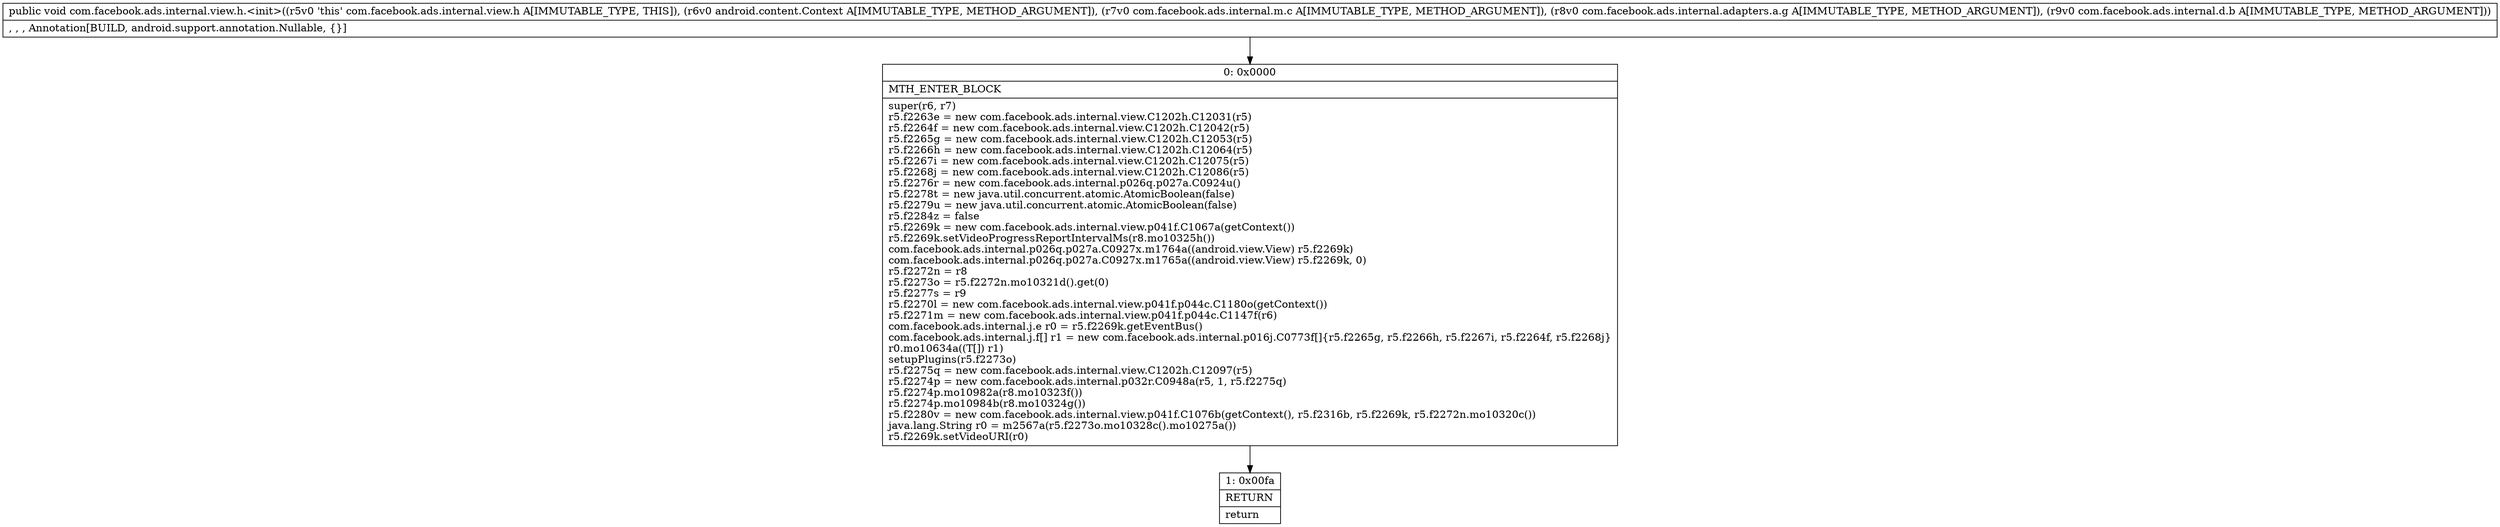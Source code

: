 digraph "CFG forcom.facebook.ads.internal.view.h.\<init\>(Landroid\/content\/Context;Lcom\/facebook\/ads\/internal\/m\/c;Lcom\/facebook\/ads\/internal\/adapters\/a\/g;Lcom\/facebook\/ads\/internal\/d\/b;)V" {
Node_0 [shape=record,label="{0\:\ 0x0000|MTH_ENTER_BLOCK\l|super(r6, r7)\lr5.f2263e = new com.facebook.ads.internal.view.C1202h.C12031(r5)\lr5.f2264f = new com.facebook.ads.internal.view.C1202h.C12042(r5)\lr5.f2265g = new com.facebook.ads.internal.view.C1202h.C12053(r5)\lr5.f2266h = new com.facebook.ads.internal.view.C1202h.C12064(r5)\lr5.f2267i = new com.facebook.ads.internal.view.C1202h.C12075(r5)\lr5.f2268j = new com.facebook.ads.internal.view.C1202h.C12086(r5)\lr5.f2276r = new com.facebook.ads.internal.p026q.p027a.C0924u()\lr5.f2278t = new java.util.concurrent.atomic.AtomicBoolean(false)\lr5.f2279u = new java.util.concurrent.atomic.AtomicBoolean(false)\lr5.f2284z = false\lr5.f2269k = new com.facebook.ads.internal.view.p041f.C1067a(getContext())\lr5.f2269k.setVideoProgressReportIntervalMs(r8.mo10325h())\lcom.facebook.ads.internal.p026q.p027a.C0927x.m1764a((android.view.View) r5.f2269k)\lcom.facebook.ads.internal.p026q.p027a.C0927x.m1765a((android.view.View) r5.f2269k, 0)\lr5.f2272n = r8\lr5.f2273o = r5.f2272n.mo10321d().get(0)\lr5.f2277s = r9\lr5.f2270l = new com.facebook.ads.internal.view.p041f.p044c.C1180o(getContext())\lr5.f2271m = new com.facebook.ads.internal.view.p041f.p044c.C1147f(r6)\lcom.facebook.ads.internal.j.e r0 = r5.f2269k.getEventBus()\lcom.facebook.ads.internal.j.f[] r1 = new com.facebook.ads.internal.p016j.C0773f[]\{r5.f2265g, r5.f2266h, r5.f2267i, r5.f2264f, r5.f2268j\}\lr0.mo10634a((T[]) r1)\lsetupPlugins(r5.f2273o)\lr5.f2275q = new com.facebook.ads.internal.view.C1202h.C12097(r5)\lr5.f2274p = new com.facebook.ads.internal.p032r.C0948a(r5, 1, r5.f2275q)\lr5.f2274p.mo10982a(r8.mo10323f())\lr5.f2274p.mo10984b(r8.mo10324g())\lr5.f2280v = new com.facebook.ads.internal.view.p041f.C1076b(getContext(), r5.f2316b, r5.f2269k, r5.f2272n.mo10320c())\ljava.lang.String r0 = m2567a(r5.f2273o.mo10328c().mo10275a())\lr5.f2269k.setVideoURI(r0)\l}"];
Node_1 [shape=record,label="{1\:\ 0x00fa|RETURN\l|return\l}"];
MethodNode[shape=record,label="{public void com.facebook.ads.internal.view.h.\<init\>((r5v0 'this' com.facebook.ads.internal.view.h A[IMMUTABLE_TYPE, THIS]), (r6v0 android.content.Context A[IMMUTABLE_TYPE, METHOD_ARGUMENT]), (r7v0 com.facebook.ads.internal.m.c A[IMMUTABLE_TYPE, METHOD_ARGUMENT]), (r8v0 com.facebook.ads.internal.adapters.a.g A[IMMUTABLE_TYPE, METHOD_ARGUMENT]), (r9v0 com.facebook.ads.internal.d.b A[IMMUTABLE_TYPE, METHOD_ARGUMENT]))  | , , , Annotation[BUILD, android.support.annotation.Nullable, \{\}]\l}"];
MethodNode -> Node_0;
Node_0 -> Node_1;
}

